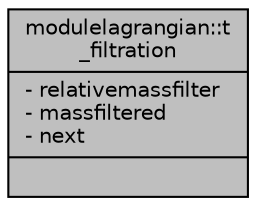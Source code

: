 digraph "modulelagrangian::t_filtration"
{
 // LATEX_PDF_SIZE
  edge [fontname="Helvetica",fontsize="10",labelfontname="Helvetica",labelfontsize="10"];
  node [fontname="Helvetica",fontsize="10",shape=record];
  Node1 [label="{modulelagrangian::t\l_filtration\n|- relativemassfilter\l- massfiltered\l- next\l|}",height=0.2,width=0.4,color="black", fillcolor="grey75", style="filled", fontcolor="black",tooltip=" "];
}
